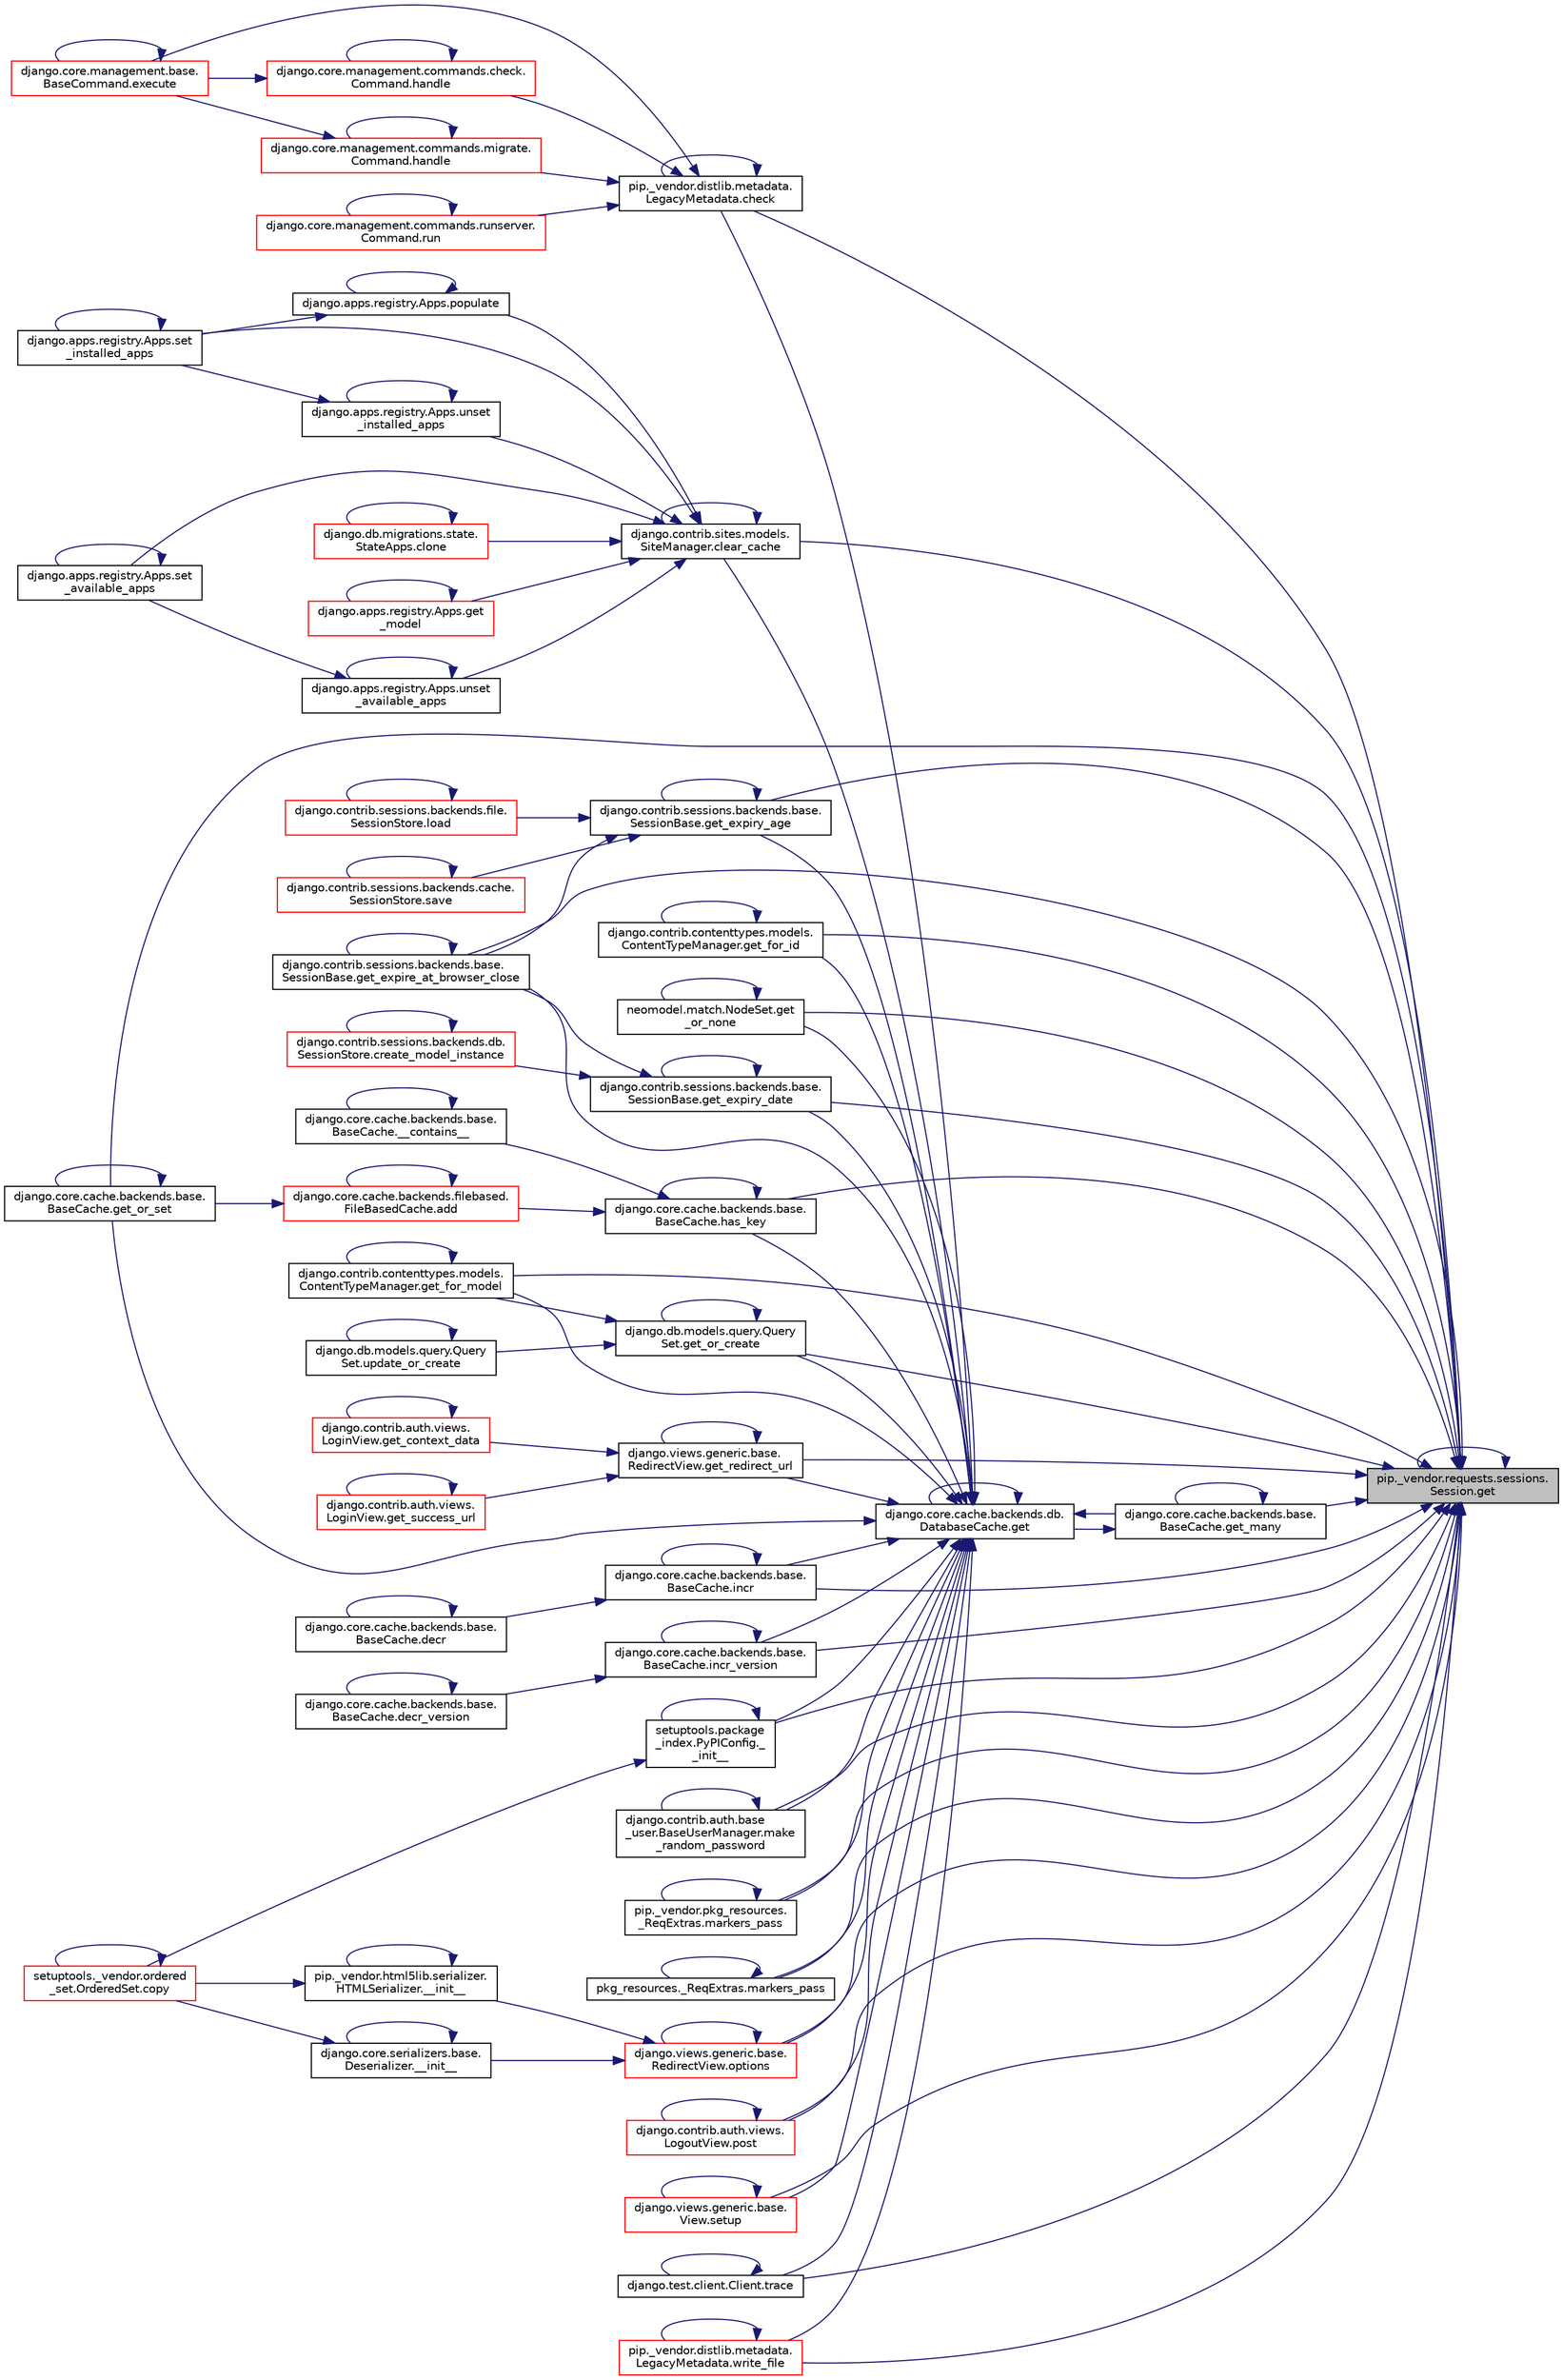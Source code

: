 digraph "pip._vendor.requests.sessions.Session.get"
{
 // LATEX_PDF_SIZE
  edge [fontname="Helvetica",fontsize="10",labelfontname="Helvetica",labelfontsize="10"];
  node [fontname="Helvetica",fontsize="10",shape=record];
  rankdir="RL";
  Node1 [label="pip._vendor.requests.sessions.\lSession.get",height=0.2,width=0.4,color="black", fillcolor="grey75", style="filled", fontcolor="black",tooltip=" "];
  Node1 -> Node2 [dir="back",color="midnightblue",fontsize="10",style="solid",fontname="Helvetica"];
  Node2 [label="setuptools.package\l_index.PyPIConfig._\l_init__",height=0.2,width=0.4,color="black", fillcolor="white", style="filled",URL="$d3/d47/classsetuptools_1_1package__index_1_1_py_p_i_config.html#a32593240a32dc851f55b82f1abebbc86",tooltip=" "];
  Node2 -> Node2 [dir="back",color="midnightblue",fontsize="10",style="solid",fontname="Helvetica"];
  Node2 -> Node3 [dir="back",color="midnightblue",fontsize="10",style="solid",fontname="Helvetica"];
  Node3 [label="setuptools._vendor.ordered\l_set.OrderedSet.copy",height=0.2,width=0.4,color="red", fillcolor="white", style="filled",URL="$d0/d40/classsetuptools_1_1__vendor_1_1ordered__set_1_1_ordered_set.html#a84224c403039b9dac5d2794d85073053",tooltip=" "];
  Node3 -> Node3 [dir="back",color="midnightblue",fontsize="10",style="solid",fontname="Helvetica"];
  Node1 -> Node189 [dir="back",color="midnightblue",fontsize="10",style="solid",fontname="Helvetica"];
  Node189 [label="pip._vendor.distlib.metadata.\lLegacyMetadata.check",height=0.2,width=0.4,color="black", fillcolor="white", style="filled",URL="$d3/dc5/classpip_1_1__vendor_1_1distlib_1_1metadata_1_1_legacy_metadata.html#a28132a5947764193c9e166d3fe8281c9",tooltip=" "];
  Node189 -> Node189 [dir="back",color="midnightblue",fontsize="10",style="solid",fontname="Helvetica"];
  Node189 -> Node30 [dir="back",color="midnightblue",fontsize="10",style="solid",fontname="Helvetica"];
  Node30 [label="django.core.management.base.\lBaseCommand.execute",height=0.2,width=0.4,color="red", fillcolor="white", style="filled",URL="$db/da3/classdjango_1_1core_1_1management_1_1base_1_1_base_command.html#a900029c213c1456bbd6f8e5b8ead2201",tooltip=" "];
  Node30 -> Node30 [dir="back",color="midnightblue",fontsize="10",style="solid",fontname="Helvetica"];
  Node189 -> Node190 [dir="back",color="midnightblue",fontsize="10",style="solid",fontname="Helvetica"];
  Node190 [label="django.core.management.commands.check.\lCommand.handle",height=0.2,width=0.4,color="red", fillcolor="white", style="filled",URL="$d0/d9d/classdjango_1_1core_1_1management_1_1commands_1_1check_1_1_command.html#a8121c351a8dacf92a6b7f022fb026263",tooltip=" "];
  Node190 -> Node30 [dir="back",color="midnightblue",fontsize="10",style="solid",fontname="Helvetica"];
  Node190 -> Node190 [dir="back",color="midnightblue",fontsize="10",style="solid",fontname="Helvetica"];
  Node189 -> Node191 [dir="back",color="midnightblue",fontsize="10",style="solid",fontname="Helvetica"];
  Node191 [label="django.core.management.commands.migrate.\lCommand.handle",height=0.2,width=0.4,color="red", fillcolor="white", style="filled",URL="$d2/d48/classdjango_1_1core_1_1management_1_1commands_1_1migrate_1_1_command.html#a0a514c50c496fa64329ee697cc56a11a",tooltip=" "];
  Node191 -> Node30 [dir="back",color="midnightblue",fontsize="10",style="solid",fontname="Helvetica"];
  Node191 -> Node191 [dir="back",color="midnightblue",fontsize="10",style="solid",fontname="Helvetica"];
  Node189 -> Node192 [dir="back",color="midnightblue",fontsize="10",style="solid",fontname="Helvetica"];
  Node192 [label="django.core.management.commands.runserver.\lCommand.run",height=0.2,width=0.4,color="red", fillcolor="white", style="filled",URL="$d7/de0/classdjango_1_1core_1_1management_1_1commands_1_1runserver_1_1_command.html#ab43840ec0576714b83052b45f07663d2",tooltip=" "];
  Node192 -> Node192 [dir="back",color="midnightblue",fontsize="10",style="solid",fontname="Helvetica"];
  Node1 -> Node193 [dir="back",color="midnightblue",fontsize="10",style="solid",fontname="Helvetica"];
  Node193 [label="django.contrib.sites.models.\lSiteManager.clear_cache",height=0.2,width=0.4,color="black", fillcolor="white", style="filled",URL="$d9/d9e/classdjango_1_1contrib_1_1sites_1_1models_1_1_site_manager.html#add1b963e98668e941563915da7a3c99f",tooltip=" "];
  Node193 -> Node193 [dir="back",color="midnightblue",fontsize="10",style="solid",fontname="Helvetica"];
  Node193 -> Node194 [dir="back",color="midnightblue",fontsize="10",style="solid",fontname="Helvetica"];
  Node194 [label="django.db.migrations.state.\lStateApps.clone",height=0.2,width=0.4,color="red", fillcolor="white", style="filled",URL="$d3/d9a/classdjango_1_1db_1_1migrations_1_1state_1_1_state_apps.html#a821944752bc7080daff8c38bb20e3943",tooltip=" "];
  Node194 -> Node194 [dir="back",color="midnightblue",fontsize="10",style="solid",fontname="Helvetica"];
  Node193 -> Node282 [dir="back",color="midnightblue",fontsize="10",style="solid",fontname="Helvetica"];
  Node282 [label="django.apps.registry.Apps.get\l_model",height=0.2,width=0.4,color="red", fillcolor="white", style="filled",URL="$d8/d34/classdjango_1_1apps_1_1registry_1_1_apps.html#a1722738559e3037cf8a08593373b8722",tooltip=" "];
  Node282 -> Node282 [dir="back",color="midnightblue",fontsize="10",style="solid",fontname="Helvetica"];
  Node193 -> Node286 [dir="back",color="midnightblue",fontsize="10",style="solid",fontname="Helvetica"];
  Node286 [label="django.apps.registry.Apps.populate",height=0.2,width=0.4,color="black", fillcolor="white", style="filled",URL="$d8/d34/classdjango_1_1apps_1_1registry_1_1_apps.html#a32d20690174973f17f6f90411fdc66f7",tooltip=" "];
  Node286 -> Node286 [dir="back",color="midnightblue",fontsize="10",style="solid",fontname="Helvetica"];
  Node286 -> Node287 [dir="back",color="midnightblue",fontsize="10",style="solid",fontname="Helvetica"];
  Node287 [label="django.apps.registry.Apps.set\l_installed_apps",height=0.2,width=0.4,color="black", fillcolor="white", style="filled",URL="$d8/d34/classdjango_1_1apps_1_1registry_1_1_apps.html#a8ae4c1eb0ea6e28b02d81c56248d3fd5",tooltip=" "];
  Node287 -> Node287 [dir="back",color="midnightblue",fontsize="10",style="solid",fontname="Helvetica"];
  Node193 -> Node288 [dir="back",color="midnightblue",fontsize="10",style="solid",fontname="Helvetica"];
  Node288 [label="django.apps.registry.Apps.set\l_available_apps",height=0.2,width=0.4,color="black", fillcolor="white", style="filled",URL="$d8/d34/classdjango_1_1apps_1_1registry_1_1_apps.html#a247cf36e424a835d2d1c211077090220",tooltip=" "];
  Node288 -> Node288 [dir="back",color="midnightblue",fontsize="10",style="solid",fontname="Helvetica"];
  Node193 -> Node287 [dir="back",color="midnightblue",fontsize="10",style="solid",fontname="Helvetica"];
  Node193 -> Node289 [dir="back",color="midnightblue",fontsize="10",style="solid",fontname="Helvetica"];
  Node289 [label="django.apps.registry.Apps.unset\l_available_apps",height=0.2,width=0.4,color="black", fillcolor="white", style="filled",URL="$d8/d34/classdjango_1_1apps_1_1registry_1_1_apps.html#a7c128e2c2e7d2424daea3add910d8113",tooltip=" "];
  Node289 -> Node288 [dir="back",color="midnightblue",fontsize="10",style="solid",fontname="Helvetica"];
  Node289 -> Node289 [dir="back",color="midnightblue",fontsize="10",style="solid",fontname="Helvetica"];
  Node193 -> Node290 [dir="back",color="midnightblue",fontsize="10",style="solid",fontname="Helvetica"];
  Node290 [label="django.apps.registry.Apps.unset\l_installed_apps",height=0.2,width=0.4,color="black", fillcolor="white", style="filled",URL="$d8/d34/classdjango_1_1apps_1_1registry_1_1_apps.html#af7409dd22d1f192cb2d743622ef08ff7",tooltip=" "];
  Node290 -> Node287 [dir="back",color="midnightblue",fontsize="10",style="solid",fontname="Helvetica"];
  Node290 -> Node290 [dir="back",color="midnightblue",fontsize="10",style="solid",fontname="Helvetica"];
  Node1 -> Node1 [dir="back",color="midnightblue",fontsize="10",style="solid",fontname="Helvetica"];
  Node1 -> Node291 [dir="back",color="midnightblue",fontsize="10",style="solid",fontname="Helvetica"];
  Node291 [label="django.contrib.sessions.backends.base.\lSessionBase.get_expire_at_browser_close",height=0.2,width=0.4,color="black", fillcolor="white", style="filled",URL="$d1/d6e/classdjango_1_1contrib_1_1sessions_1_1backends_1_1base_1_1_session_base.html#a53cce514e32abb9c710682373753d834",tooltip=" "];
  Node291 -> Node291 [dir="back",color="midnightblue",fontsize="10",style="solid",fontname="Helvetica"];
  Node1 -> Node292 [dir="back",color="midnightblue",fontsize="10",style="solid",fontname="Helvetica"];
  Node292 [label="django.contrib.sessions.backends.base.\lSessionBase.get_expiry_age",height=0.2,width=0.4,color="black", fillcolor="white", style="filled",URL="$d1/d6e/classdjango_1_1contrib_1_1sessions_1_1backends_1_1base_1_1_session_base.html#a95ec4d724ae34aa019240c8463d73f54",tooltip=" "];
  Node292 -> Node291 [dir="back",color="midnightblue",fontsize="10",style="solid",fontname="Helvetica"];
  Node292 -> Node292 [dir="back",color="midnightblue",fontsize="10",style="solid",fontname="Helvetica"];
  Node292 -> Node236 [dir="back",color="midnightblue",fontsize="10",style="solid",fontname="Helvetica"];
  Node236 [label="django.contrib.sessions.backends.file.\lSessionStore.load",height=0.2,width=0.4,color="red", fillcolor="white", style="filled",URL="$dc/dba/classdjango_1_1contrib_1_1sessions_1_1backends_1_1file_1_1_session_store.html#ae9d0410b8f413875b25556b8dc5b1ed1",tooltip=" "];
  Node236 -> Node236 [dir="back",color="midnightblue",fontsize="10",style="solid",fontname="Helvetica"];
  Node292 -> Node240 [dir="back",color="midnightblue",fontsize="10",style="solid",fontname="Helvetica"];
  Node240 [label="django.contrib.sessions.backends.cache.\lSessionStore.save",height=0.2,width=0.4,color="red", fillcolor="white", style="filled",URL="$df/d0f/classdjango_1_1contrib_1_1sessions_1_1backends_1_1cache_1_1_session_store.html#a2519bbc87fdf6b0aa5efa6c4d6b1302d",tooltip=" "];
  Node240 -> Node240 [dir="back",color="midnightblue",fontsize="10",style="solid",fontname="Helvetica"];
  Node1 -> Node293 [dir="back",color="midnightblue",fontsize="10",style="solid",fontname="Helvetica"];
  Node293 [label="django.contrib.sessions.backends.base.\lSessionBase.get_expiry_date",height=0.2,width=0.4,color="black", fillcolor="white", style="filled",URL="$d1/d6e/classdjango_1_1contrib_1_1sessions_1_1backends_1_1base_1_1_session_base.html#ad8a87e303d015be27940f941d02ab850",tooltip=" "];
  Node293 -> Node294 [dir="back",color="midnightblue",fontsize="10",style="solid",fontname="Helvetica"];
  Node294 [label="django.contrib.sessions.backends.db.\lSessionStore.create_model_instance",height=0.2,width=0.4,color="red", fillcolor="white", style="filled",URL="$d2/d1a/classdjango_1_1contrib_1_1sessions_1_1backends_1_1db_1_1_session_store.html#a201d72e2f21315e89ee14302a2ab7a1c",tooltip=" "];
  Node294 -> Node294 [dir="back",color="midnightblue",fontsize="10",style="solid",fontname="Helvetica"];
  Node293 -> Node291 [dir="back",color="midnightblue",fontsize="10",style="solid",fontname="Helvetica"];
  Node293 -> Node293 [dir="back",color="midnightblue",fontsize="10",style="solid",fontname="Helvetica"];
  Node1 -> Node295 [dir="back",color="midnightblue",fontsize="10",style="solid",fontname="Helvetica"];
  Node295 [label="django.contrib.contenttypes.models.\lContentTypeManager.get_for_id",height=0.2,width=0.4,color="black", fillcolor="white", style="filled",URL="$d0/dbc/classdjango_1_1contrib_1_1contenttypes_1_1models_1_1_content_type_manager.html#a77e45a678787e583675e13f9a4d05b31",tooltip=" "];
  Node295 -> Node295 [dir="back",color="midnightblue",fontsize="10",style="solid",fontname="Helvetica"];
  Node1 -> Node234 [dir="back",color="midnightblue",fontsize="10",style="solid",fontname="Helvetica"];
  Node234 [label="django.contrib.contenttypes.models.\lContentTypeManager.get_for_model",height=0.2,width=0.4,color="black", fillcolor="white", style="filled",URL="$d0/dbc/classdjango_1_1contrib_1_1contenttypes_1_1models_1_1_content_type_manager.html#a31597c87e55555c8ea39c68d3507ab88",tooltip=" "];
  Node234 -> Node234 [dir="back",color="midnightblue",fontsize="10",style="solid",fontname="Helvetica"];
  Node1 -> Node296 [dir="back",color="midnightblue",fontsize="10",style="solid",fontname="Helvetica"];
  Node296 [label="django.core.cache.backends.base.\lBaseCache.get_many",height=0.2,width=0.4,color="black", fillcolor="white", style="filled",URL="$d0/d87/classdjango_1_1core_1_1cache_1_1backends_1_1base_1_1_base_cache.html#a0e332cc4d03beebd8cacc10376423a72",tooltip=" "];
  Node296 -> Node297 [dir="back",color="midnightblue",fontsize="10",style="solid",fontname="Helvetica"];
  Node297 [label="django.core.cache.backends.db.\lDatabaseCache.get",height=0.2,width=0.4,color="black", fillcolor="white", style="filled",URL="$d7/dcb/classdjango_1_1core_1_1cache_1_1backends_1_1db_1_1_database_cache.html#a03d4078968b2b287d4b9fbc438a54732",tooltip=" "];
  Node297 -> Node2 [dir="back",color="midnightblue",fontsize="10",style="solid",fontname="Helvetica"];
  Node297 -> Node189 [dir="back",color="midnightblue",fontsize="10",style="solid",fontname="Helvetica"];
  Node297 -> Node193 [dir="back",color="midnightblue",fontsize="10",style="solid",fontname="Helvetica"];
  Node297 -> Node297 [dir="back",color="midnightblue",fontsize="10",style="solid",fontname="Helvetica"];
  Node297 -> Node291 [dir="back",color="midnightblue",fontsize="10",style="solid",fontname="Helvetica"];
  Node297 -> Node292 [dir="back",color="midnightblue",fontsize="10",style="solid",fontname="Helvetica"];
  Node297 -> Node293 [dir="back",color="midnightblue",fontsize="10",style="solid",fontname="Helvetica"];
  Node297 -> Node295 [dir="back",color="midnightblue",fontsize="10",style="solid",fontname="Helvetica"];
  Node297 -> Node234 [dir="back",color="midnightblue",fontsize="10",style="solid",fontname="Helvetica"];
  Node297 -> Node296 [dir="back",color="midnightblue",fontsize="10",style="solid",fontname="Helvetica"];
  Node297 -> Node233 [dir="back",color="midnightblue",fontsize="10",style="solid",fontname="Helvetica"];
  Node233 [label="django.db.models.query.Query\lSet.get_or_create",height=0.2,width=0.4,color="black", fillcolor="white", style="filled",URL="$dd/d94/classdjango_1_1db_1_1models_1_1query_1_1_query_set.html#a23c2bb1d92b9ee67ce72ac2bb34cfef2",tooltip=" "];
  Node233 -> Node234 [dir="back",color="midnightblue",fontsize="10",style="solid",fontname="Helvetica"];
  Node233 -> Node233 [dir="back",color="midnightblue",fontsize="10",style="solid",fontname="Helvetica"];
  Node233 -> Node235 [dir="back",color="midnightblue",fontsize="10",style="solid",fontname="Helvetica"];
  Node235 [label="django.db.models.query.Query\lSet.update_or_create",height=0.2,width=0.4,color="black", fillcolor="white", style="filled",URL="$dd/d94/classdjango_1_1db_1_1models_1_1query_1_1_query_set.html#a5013eeb782f22ce561db8a8b0727e118",tooltip=" "];
  Node235 -> Node235 [dir="back",color="midnightblue",fontsize="10",style="solid",fontname="Helvetica"];
  Node297 -> Node298 [dir="back",color="midnightblue",fontsize="10",style="solid",fontname="Helvetica"];
  Node298 [label="neomodel.match.NodeSet.get\l_or_none",height=0.2,width=0.4,color="black", fillcolor="white", style="filled",URL="$d8/de5/classneomodel_1_1match_1_1_node_set.html#acdc7f93ca0afcae84edb855e302b1091",tooltip=" "];
  Node298 -> Node298 [dir="back",color="midnightblue",fontsize="10",style="solid",fontname="Helvetica"];
  Node297 -> Node73 [dir="back",color="midnightblue",fontsize="10",style="solid",fontname="Helvetica"];
  Node73 [label="django.core.cache.backends.base.\lBaseCache.get_or_set",height=0.2,width=0.4,color="black", fillcolor="white", style="filled",URL="$d0/d87/classdjango_1_1core_1_1cache_1_1backends_1_1base_1_1_base_cache.html#ab8fb6d32aa82d027f181414df0f562b3",tooltip=" "];
  Node73 -> Node73 [dir="back",color="midnightblue",fontsize="10",style="solid",fontname="Helvetica"];
  Node297 -> Node299 [dir="back",color="midnightblue",fontsize="10",style="solid",fontname="Helvetica"];
  Node299 [label="django.views.generic.base.\lRedirectView.get_redirect_url",height=0.2,width=0.4,color="black", fillcolor="white", style="filled",URL="$dd/dec/classdjango_1_1views_1_1generic_1_1base_1_1_redirect_view.html#a85ffe8d60d5ef6e330995fdaf6330929",tooltip=" "];
  Node299 -> Node300 [dir="back",color="midnightblue",fontsize="10",style="solid",fontname="Helvetica"];
  Node300 [label="django.contrib.auth.views.\lLoginView.get_context_data",height=0.2,width=0.4,color="red", fillcolor="white", style="filled",URL="$dd/d60/classdjango_1_1contrib_1_1auth_1_1views_1_1_login_view.html#acff2e1c7aa1e0c6dc66cb3e8e26a5ea1",tooltip=" "];
  Node300 -> Node300 [dir="back",color="midnightblue",fontsize="10",style="solid",fontname="Helvetica"];
  Node299 -> Node299 [dir="back",color="midnightblue",fontsize="10",style="solid",fontname="Helvetica"];
  Node299 -> Node341 [dir="back",color="midnightblue",fontsize="10",style="solid",fontname="Helvetica"];
  Node341 [label="django.contrib.auth.views.\lLoginView.get_success_url",height=0.2,width=0.4,color="red", fillcolor="white", style="filled",URL="$dd/d60/classdjango_1_1contrib_1_1auth_1_1views_1_1_login_view.html#a5159017e2e9e211718b32691b93d7d20",tooltip=" "];
  Node341 -> Node341 [dir="back",color="midnightblue",fontsize="10",style="solid",fontname="Helvetica"];
  Node297 -> Node304 [dir="back",color="midnightblue",fontsize="10",style="solid",fontname="Helvetica"];
  Node304 [label="django.core.cache.backends.base.\lBaseCache.has_key",height=0.2,width=0.4,color="black", fillcolor="white", style="filled",URL="$d0/d87/classdjango_1_1core_1_1cache_1_1backends_1_1base_1_1_base_cache.html#a2b96ade0a2a3859f2cbadc0cb6fd1aeb",tooltip=" "];
  Node304 -> Node208 [dir="back",color="midnightblue",fontsize="10",style="solid",fontname="Helvetica"];
  Node208 [label="django.core.cache.backends.base.\lBaseCache.__contains__",height=0.2,width=0.4,color="black", fillcolor="white", style="filled",URL="$d0/d87/classdjango_1_1core_1_1cache_1_1backends_1_1base_1_1_base_cache.html#a4b27374f426bdd32b6dfc60a1d1fb4b4",tooltip=" "];
  Node208 -> Node208 [dir="back",color="midnightblue",fontsize="10",style="solid",fontname="Helvetica"];
  Node304 -> Node209 [dir="back",color="midnightblue",fontsize="10",style="solid",fontname="Helvetica"];
  Node209 [label="django.core.cache.backends.filebased.\lFileBasedCache.add",height=0.2,width=0.4,color="red", fillcolor="white", style="filled",URL="$df/d01/classdjango_1_1core_1_1cache_1_1backends_1_1filebased_1_1_file_based_cache.html#a7f0e943dd6ee88a23c32829de3cc0325",tooltip=" "];
  Node209 -> Node209 [dir="back",color="midnightblue",fontsize="10",style="solid",fontname="Helvetica"];
  Node209 -> Node73 [dir="back",color="midnightblue",fontsize="10",style="solid",fontname="Helvetica"];
  Node304 -> Node304 [dir="back",color="midnightblue",fontsize="10",style="solid",fontname="Helvetica"];
  Node297 -> Node305 [dir="back",color="midnightblue",fontsize="10",style="solid",fontname="Helvetica"];
  Node305 [label="django.core.cache.backends.base.\lBaseCache.incr",height=0.2,width=0.4,color="black", fillcolor="white", style="filled",URL="$d0/d87/classdjango_1_1core_1_1cache_1_1backends_1_1base_1_1_base_cache.html#a4d4a4265fe3c3556c3531ed902380595",tooltip=" "];
  Node305 -> Node306 [dir="back",color="midnightblue",fontsize="10",style="solid",fontname="Helvetica"];
  Node306 [label="django.core.cache.backends.base.\lBaseCache.decr",height=0.2,width=0.4,color="black", fillcolor="white", style="filled",URL="$d0/d87/classdjango_1_1core_1_1cache_1_1backends_1_1base_1_1_base_cache.html#a3631f027eff8a3c18fbc1b8ab197a9f9",tooltip=" "];
  Node306 -> Node306 [dir="back",color="midnightblue",fontsize="10",style="solid",fontname="Helvetica"];
  Node305 -> Node305 [dir="back",color="midnightblue",fontsize="10",style="solid",fontname="Helvetica"];
  Node297 -> Node307 [dir="back",color="midnightblue",fontsize="10",style="solid",fontname="Helvetica"];
  Node307 [label="django.core.cache.backends.base.\lBaseCache.incr_version",height=0.2,width=0.4,color="black", fillcolor="white", style="filled",URL="$d0/d87/classdjango_1_1core_1_1cache_1_1backends_1_1base_1_1_base_cache.html#a7a826f8907f55918ab540fa8026aa927",tooltip=" "];
  Node307 -> Node308 [dir="back",color="midnightblue",fontsize="10",style="solid",fontname="Helvetica"];
  Node308 [label="django.core.cache.backends.base.\lBaseCache.decr_version",height=0.2,width=0.4,color="black", fillcolor="white", style="filled",URL="$d0/d87/classdjango_1_1core_1_1cache_1_1backends_1_1base_1_1_base_cache.html#a7e740e1a37f0f671d09cfc5cf16d5f44",tooltip=" "];
  Node308 -> Node308 [dir="back",color="midnightblue",fontsize="10",style="solid",fontname="Helvetica"];
  Node307 -> Node307 [dir="back",color="midnightblue",fontsize="10",style="solid",fontname="Helvetica"];
  Node297 -> Node309 [dir="back",color="midnightblue",fontsize="10",style="solid",fontname="Helvetica"];
  Node309 [label="django.contrib.auth.base\l_user.BaseUserManager.make\l_random_password",height=0.2,width=0.4,color="black", fillcolor="white", style="filled",URL="$df/d26/classdjango_1_1contrib_1_1auth_1_1base__user_1_1_base_user_manager.html#afc9a6db1973fae4566941386188c02a0",tooltip=" "];
  Node309 -> Node309 [dir="back",color="midnightblue",fontsize="10",style="solid",fontname="Helvetica"];
  Node297 -> Node310 [dir="back",color="midnightblue",fontsize="10",style="solid",fontname="Helvetica"];
  Node310 [label="pip._vendor.pkg_resources.\l_ReqExtras.markers_pass",height=0.2,width=0.4,color="black", fillcolor="white", style="filled",URL="$d9/dd5/classpip_1_1__vendor_1_1pkg__resources_1_1___req_extras.html#a1b0256ec9bc9da2aac912b35898fda5f",tooltip=" "];
  Node310 -> Node310 [dir="back",color="midnightblue",fontsize="10",style="solid",fontname="Helvetica"];
  Node297 -> Node311 [dir="back",color="midnightblue",fontsize="10",style="solid",fontname="Helvetica"];
  Node311 [label="pkg_resources._ReqExtras.markers_pass",height=0.2,width=0.4,color="black", fillcolor="white", style="filled",URL="$d9/d9f/classpkg__resources_1_1___req_extras.html#a435242531f1af2132de48679c5edf3c7",tooltip=" "];
  Node311 -> Node311 [dir="back",color="midnightblue",fontsize="10",style="solid",fontname="Helvetica"];
  Node297 -> Node312 [dir="back",color="midnightblue",fontsize="10",style="solid",fontname="Helvetica"];
  Node312 [label="django.views.generic.base.\lRedirectView.options",height=0.2,width=0.4,color="red", fillcolor="white", style="filled",URL="$dd/dec/classdjango_1_1views_1_1generic_1_1base_1_1_redirect_view.html#a3d98c40d0ae00664fd5789503f4554a3",tooltip=" "];
  Node312 -> Node139 [dir="back",color="midnightblue",fontsize="10",style="solid",fontname="Helvetica"];
  Node139 [label="pip._vendor.html5lib.serializer.\lHTMLSerializer.__init__",height=0.2,width=0.4,color="black", fillcolor="white", style="filled",URL="$d1/d17/classpip_1_1__vendor_1_1html5lib_1_1serializer_1_1_h_t_m_l_serializer.html#ae1f820664d0ba0b48b7b321577f1e996",tooltip=" "];
  Node139 -> Node139 [dir="back",color="midnightblue",fontsize="10",style="solid",fontname="Helvetica"];
  Node139 -> Node3 [dir="back",color="midnightblue",fontsize="10",style="solid",fontname="Helvetica"];
  Node312 -> Node117 [dir="back",color="midnightblue",fontsize="10",style="solid",fontname="Helvetica"];
  Node117 [label="django.core.serializers.base.\lDeserializer.__init__",height=0.2,width=0.4,color="black", fillcolor="white", style="filled",URL="$d7/df3/classdjango_1_1core_1_1serializers_1_1base_1_1_deserializer.html#ad79058cc0c4dcabd51d1c29d45757f70",tooltip=" "];
  Node117 -> Node117 [dir="back",color="midnightblue",fontsize="10",style="solid",fontname="Helvetica"];
  Node117 -> Node3 [dir="back",color="midnightblue",fontsize="10",style="solid",fontname="Helvetica"];
  Node312 -> Node312 [dir="back",color="midnightblue",fontsize="10",style="solid",fontname="Helvetica"];
  Node297 -> Node331 [dir="back",color="midnightblue",fontsize="10",style="solid",fontname="Helvetica"];
  Node331 [label="django.contrib.auth.views.\lLogoutView.post",height=0.2,width=0.4,color="red", fillcolor="white", style="filled",URL="$d5/d9b/classdjango_1_1contrib_1_1auth_1_1views_1_1_logout_view.html#a9da96b3ccbed8b74a4e94d958029ac35",tooltip=" "];
  Node331 -> Node331 [dir="back",color="midnightblue",fontsize="10",style="solid",fontname="Helvetica"];
  Node297 -> Node332 [dir="back",color="midnightblue",fontsize="10",style="solid",fontname="Helvetica"];
  Node332 [label="django.views.generic.base.\lView.setup",height=0.2,width=0.4,color="red", fillcolor="white", style="filled",URL="$d0/ddc/classdjango_1_1views_1_1generic_1_1base_1_1_view.html#ade0979d381c13961351443c4dbc40975",tooltip=" "];
  Node332 -> Node332 [dir="back",color="midnightblue",fontsize="10",style="solid",fontname="Helvetica"];
  Node297 -> Node334 [dir="back",color="midnightblue",fontsize="10",style="solid",fontname="Helvetica"];
  Node334 [label="django.test.client.Client.trace",height=0.2,width=0.4,color="black", fillcolor="white", style="filled",URL="$d2/d2e/classdjango_1_1test_1_1client_1_1_client.html#a29d49ac4b15a62fcca77fa29cc7bf1ac",tooltip=" "];
  Node334 -> Node334 [dir="back",color="midnightblue",fontsize="10",style="solid",fontname="Helvetica"];
  Node297 -> Node335 [dir="back",color="midnightblue",fontsize="10",style="solid",fontname="Helvetica"];
  Node335 [label="pip._vendor.distlib.metadata.\lLegacyMetadata.write_file",height=0.2,width=0.4,color="red", fillcolor="white", style="filled",URL="$d3/dc5/classpip_1_1__vendor_1_1distlib_1_1metadata_1_1_legacy_metadata.html#aa033975ed8087aaf281be90f828a4faa",tooltip=" "];
  Node335 -> Node335 [dir="back",color="midnightblue",fontsize="10",style="solid",fontname="Helvetica"];
  Node296 -> Node296 [dir="back",color="midnightblue",fontsize="10",style="solid",fontname="Helvetica"];
  Node1 -> Node233 [dir="back",color="midnightblue",fontsize="10",style="solid",fontname="Helvetica"];
  Node1 -> Node298 [dir="back",color="midnightblue",fontsize="10",style="solid",fontname="Helvetica"];
  Node1 -> Node73 [dir="back",color="midnightblue",fontsize="10",style="solid",fontname="Helvetica"];
  Node1 -> Node299 [dir="back",color="midnightblue",fontsize="10",style="solid",fontname="Helvetica"];
  Node1 -> Node304 [dir="back",color="midnightblue",fontsize="10",style="solid",fontname="Helvetica"];
  Node1 -> Node305 [dir="back",color="midnightblue",fontsize="10",style="solid",fontname="Helvetica"];
  Node1 -> Node307 [dir="back",color="midnightblue",fontsize="10",style="solid",fontname="Helvetica"];
  Node1 -> Node309 [dir="back",color="midnightblue",fontsize="10",style="solid",fontname="Helvetica"];
  Node1 -> Node310 [dir="back",color="midnightblue",fontsize="10",style="solid",fontname="Helvetica"];
  Node1 -> Node311 [dir="back",color="midnightblue",fontsize="10",style="solid",fontname="Helvetica"];
  Node1 -> Node312 [dir="back",color="midnightblue",fontsize="10",style="solid",fontname="Helvetica"];
  Node1 -> Node331 [dir="back",color="midnightblue",fontsize="10",style="solid",fontname="Helvetica"];
  Node1 -> Node332 [dir="back",color="midnightblue",fontsize="10",style="solid",fontname="Helvetica"];
  Node1 -> Node334 [dir="back",color="midnightblue",fontsize="10",style="solid",fontname="Helvetica"];
  Node1 -> Node335 [dir="back",color="midnightblue",fontsize="10",style="solid",fontname="Helvetica"];
}
